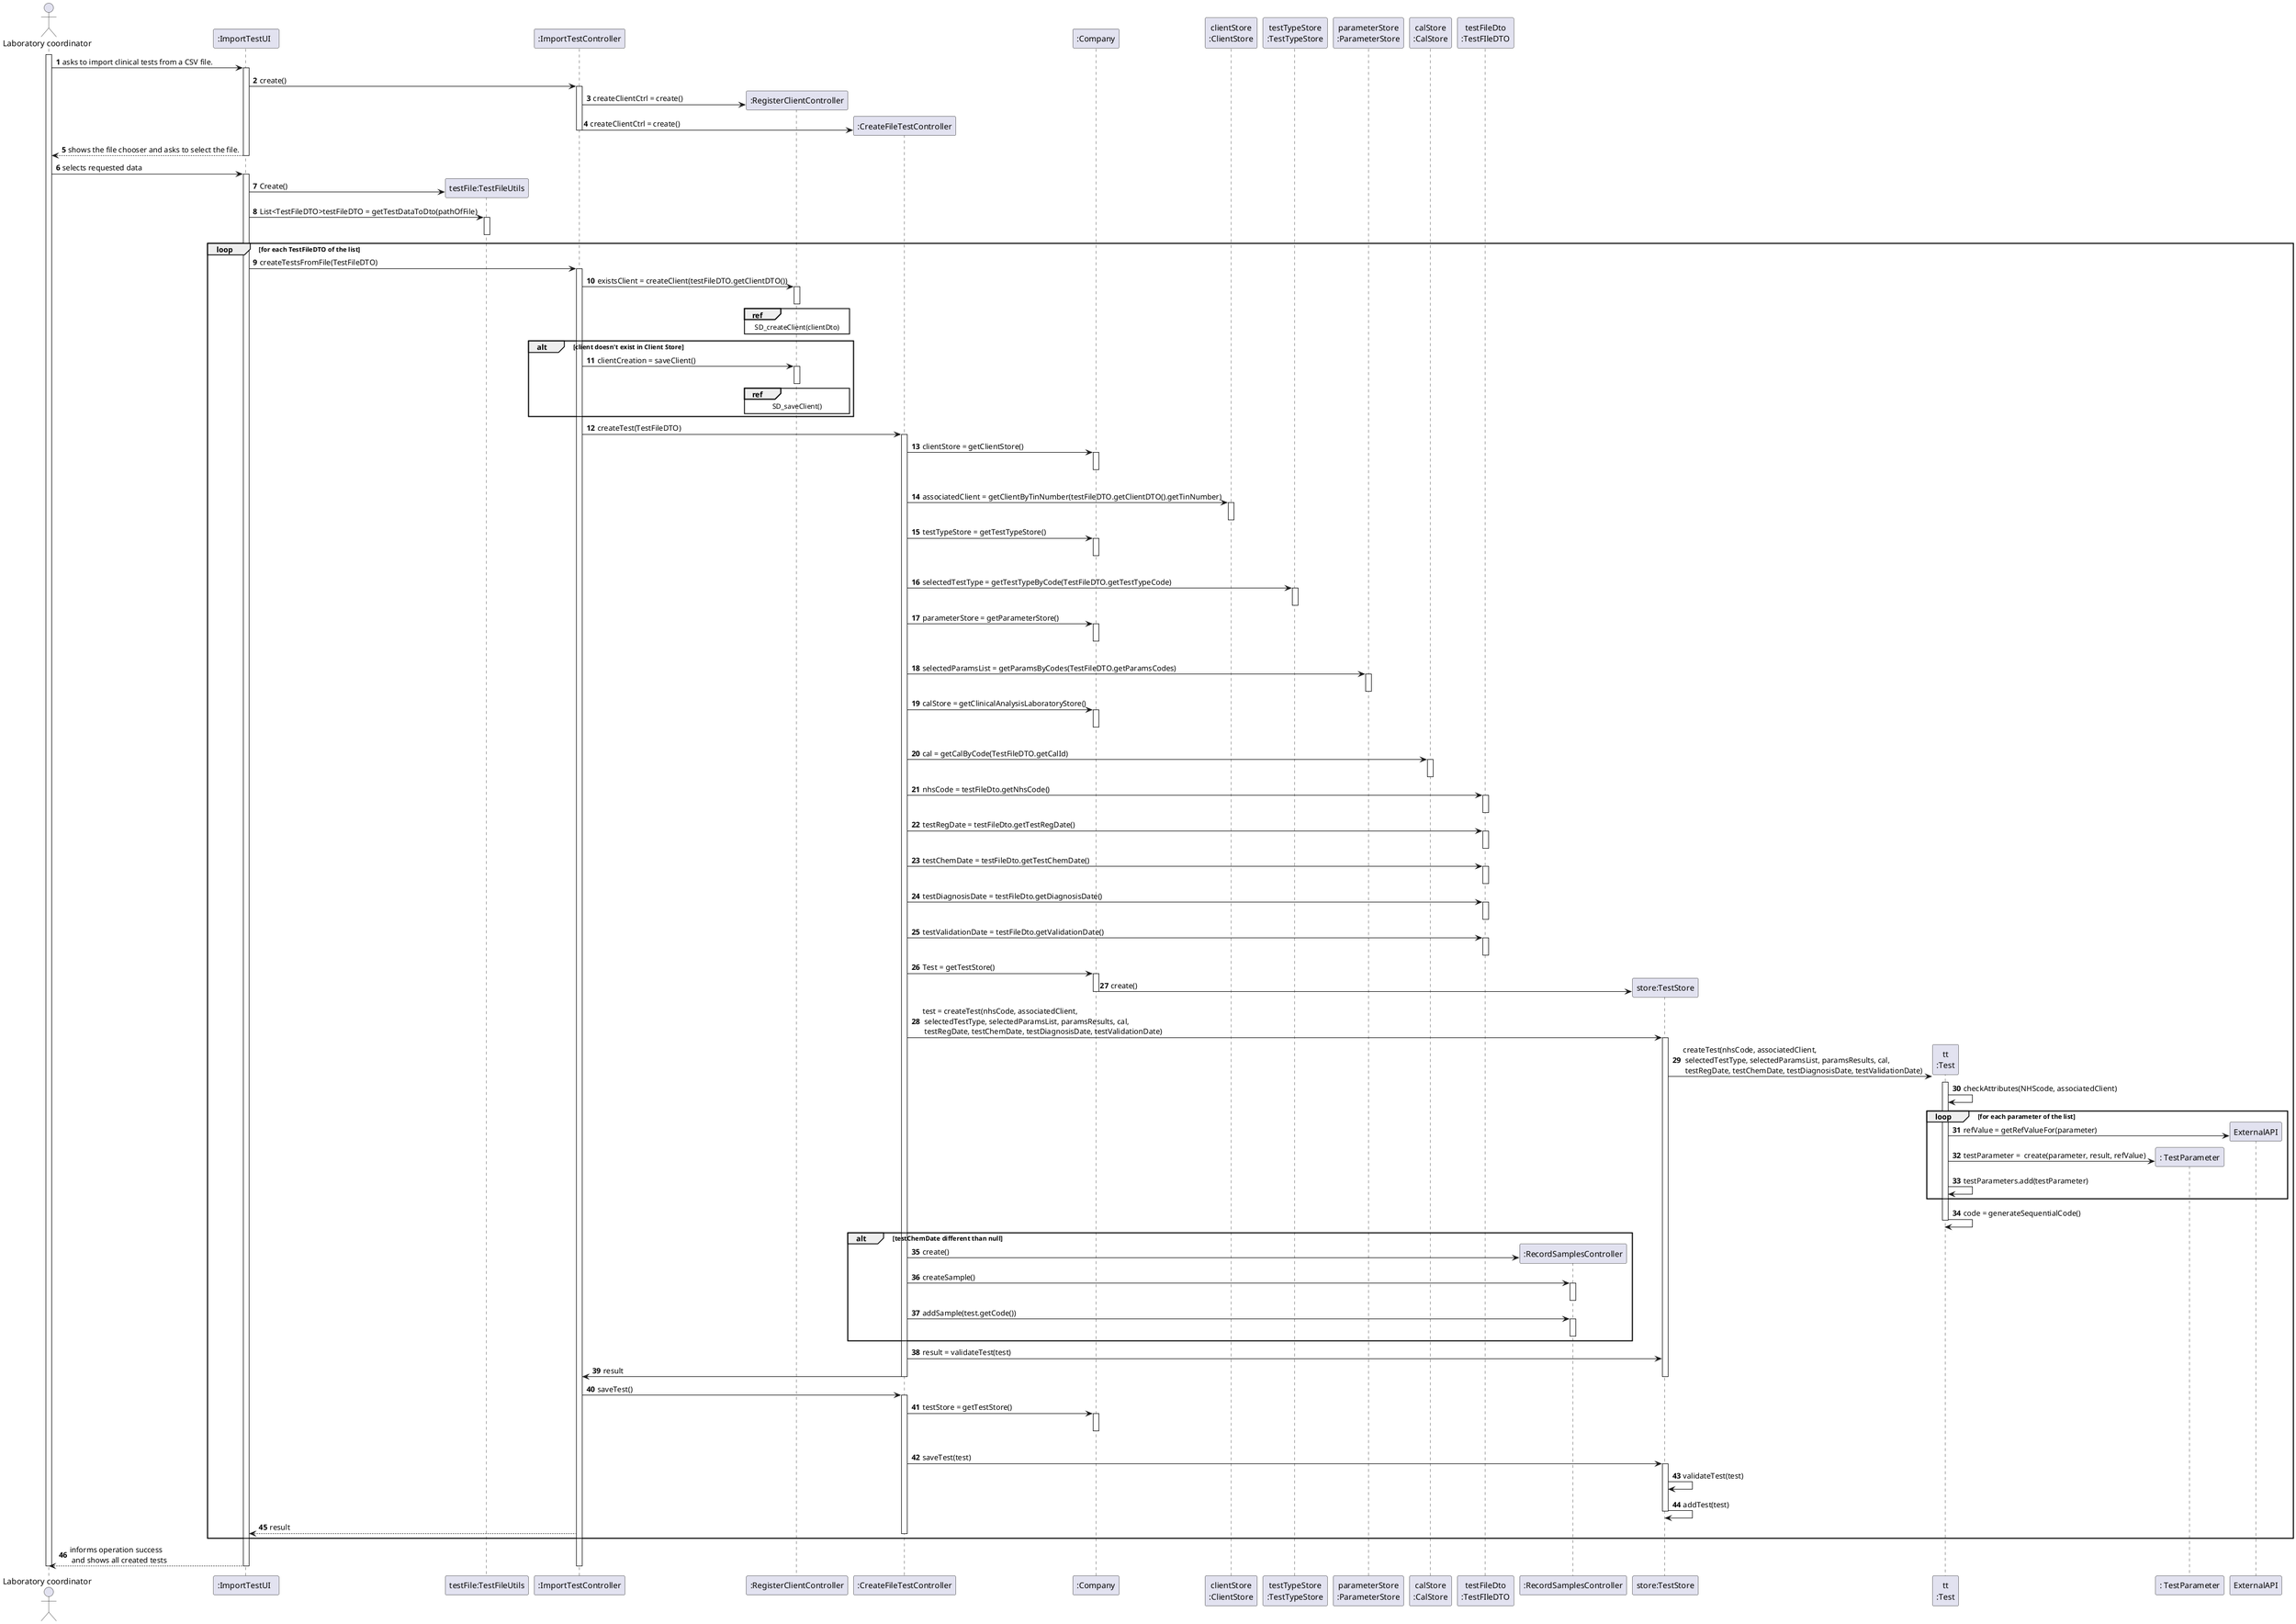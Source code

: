@startuml
autonumber
'hide footbox
actor "Laboratory coordinator" as ADM
participant ":ImportTestUI  " as UI
participant "testFile:TestFileUtils" as TST
participant ":ImportTestController" as CTRL
participant ":RegisterClientController" as CLIENT_CTRL
participant ":CreateFileTestController" as TEST_CTRL
participant ":Company" as PLAT
participant "clientStore\n:ClientStore" as CLIENT_STORE
participant "testTypeStore\n:TestTypeStore" as TEST_TYPE_STORE
participant "parameterStore\n:ParameterStore" as PARAM_STORE
participant "calStore\n:CalStore" as CAL_STORE
participant "testFileDto\n:TestFIleDTO" as DTO
participant ":RecordSamplesController" as SAM_CTRL
participant "store:TestStore" as ORG
participant "tt\n:Test" as TAREFA
participant ": TestParameter" as tp

activate ADM
ADM -> UI : asks to import clinical tests from a CSV file.
activate UI

UI -> CTRL : create()
activate CTRL
CTRL -> CLIENT_CTRL** : createClientCtrl = create()
CTRL -> TEST_CTRL** : createClientCtrl = create()
deactivate CTRL




UI --> ADM : shows the file chooser and asks to select the file.
deactivate UI

ADM -> UI : selects requested data
activate UI

UI -> TST** : Create()
UI -> TST : List<TestFileDTO>testFileDTO = getTestDataToDto(pathOfFile)
activate TST
deactivate TST
loop for each TestFileDTO of the list

UI -> CTRL : createTestsFromFile(TestFileDTO)
activate CTRL

/'
CTRL -> TEST_LIST** : create()
'/


CTRL -> CLIENT_CTRL : existsClient = createClient(testFileDTO.getClientDTO())
activate CLIENT_CTRL

ref over CLIENT_CTRL
SD_createClient(clientDto)
end
deactivate CLIENT_CTRL

alt client doesn't exist in Client Store
CTRL -> CLIENT_CTRL : clientCreation = saveClient()
activate CLIENT_CTRL
ref over CLIENT_CTRL
SD_saveClient()
end

deactivate CLIENT_CTRL
end
CTRL -> TEST_CTRL : createTest(TestFileDTO)
activate TEST_CTRL

TEST_CTRL -> PLAT : clientStore = getClientStore()
activate PLAT
|||
deactivate PLAT


TEST_CTRL -> CLIENT_STORE : associatedClient = getClientByTinNumber(testFileDTO.getClientDTO().getTinNumber)
activate CLIENT_STORE
deactivate CLIENT_STORE



TEST_CTRL -> PLAT : testTypeStore = getTestTypeStore()
activate PLAT
|||
deactivate PLAT

TEST_CTRL -> TEST_TYPE_STORE : selectedTestType = getTestTypeByCode(TestFileDTO.getTestTypeCode)
activate TEST_TYPE_STORE
deactivate TEST_TYPE_STORE

TEST_CTRL -> PLAT : parameterStore = getParameterStore()
activate PLAT
|||
deactivate PLAT

TEST_CTRL -> PARAM_STORE : selectedParamsList = getParamsByCodes(TestFileDTO.getParamsCodes)
activate PARAM_STORE
deactivate PARAM_STORE


TEST_CTRL -> PLAT : calStore = getClinicalAnalysisLaboratoryStore()
activate PLAT
|||
deactivate PLAT

TEST_CTRL -> CAL_STORE : cal = getCalByCode(TestFileDTO.getCalId)
activate CAL_STORE
deactivate CAL_STORE


TEST_CTRL -> DTO: nhsCode = testFileDto.getNhsCode()
activate DTO
deactivate DTO

TEST_CTRL -> DTO: testRegDate = testFileDto.getTestRegDate()
activate DTO
deactivate DTO

TEST_CTRL -> DTO: testChemDate = testFileDto.getTestChemDate()
activate DTO
deactivate DTO

TEST_CTRL -> DTO: testDiagnosisDate = testFileDto.getDiagnosisDate()
activate DTO
deactivate DTO

TEST_CTRL -> DTO: testValidationDate = testFileDto.getValidationDate()
activate DTO
deactivate DTO

TEST_CTRL -> PLAT : Test = getTestStore()
activate PLAT
PLAT -> ORG** : create()
deactivate PLAT

TEST_CTRL -> ORG : test = createTest(nhsCode, associatedClient,\n selectedTestType, selectedParamsList, paramsResults, cal,\n testRegDate, testChemDate, testDiagnosisDate, testValidationDate)
activate ORG
ORG -> TAREFA** : createTest(nhsCode, associatedClient,\n selectedTestType, selectedParamsList, paramsResults, cal,\n testRegDate, testChemDate, testDiagnosisDate, testValidationDate)


activate TAREFA
TAREFA -> TAREFA : checkAttributes(NHScode, associatedClient)



loop for each parameter of the list
TAREFA -> ExternalAPI** : refValue = getRefValueFor(parameter)
TAREFA -> tp**: testParameter =  create(parameter, result, refValue)
TAREFA -> TAREFA: testParameters.add(testParameter)
end

TAREFA -> TAREFA : code = generateSequentialCode()
deactivate TAREFA

alt testChemDate different than null
TEST_CTRL -> SAM_CTRL** : create()

TEST_CTRL -> SAM_CTRL : createSample()
activate SAM_CTRL
deactivate SAM_CTRL

TEST_CTRL -> SAM_CTRL : addSample(test.getCode())
activate SAM_CTRL
deactivate SAM_CTRL
end

TEST_CTRL -> ORG : result = validateTest(test)
TEST_CTRL -> CTRL : result
deactivate TEST_CTRL

deactivate TEST_CTRL
deactivate ORG

CTRL -> TEST_CTRL : saveTest()
activate TEST_CTRL

TEST_CTRL -> PLAT : testStore = getTestStore()
activate PLAT
|||
deactivate PLAT

TEST_CTRL -> ORG : saveTest(test)
activate ORG

ORG -> ORG: validateTest(test)
ORG -> ORG: addTest(test)
deactivate ORG


CTRL --> UI: result
deactivate TEST_CTRL
end


UI --> ADM : informs operation success\n and shows all created tests
deactivate ORG
deactivate CTRL
deactivate UI

deactivate ADM

@enduml
